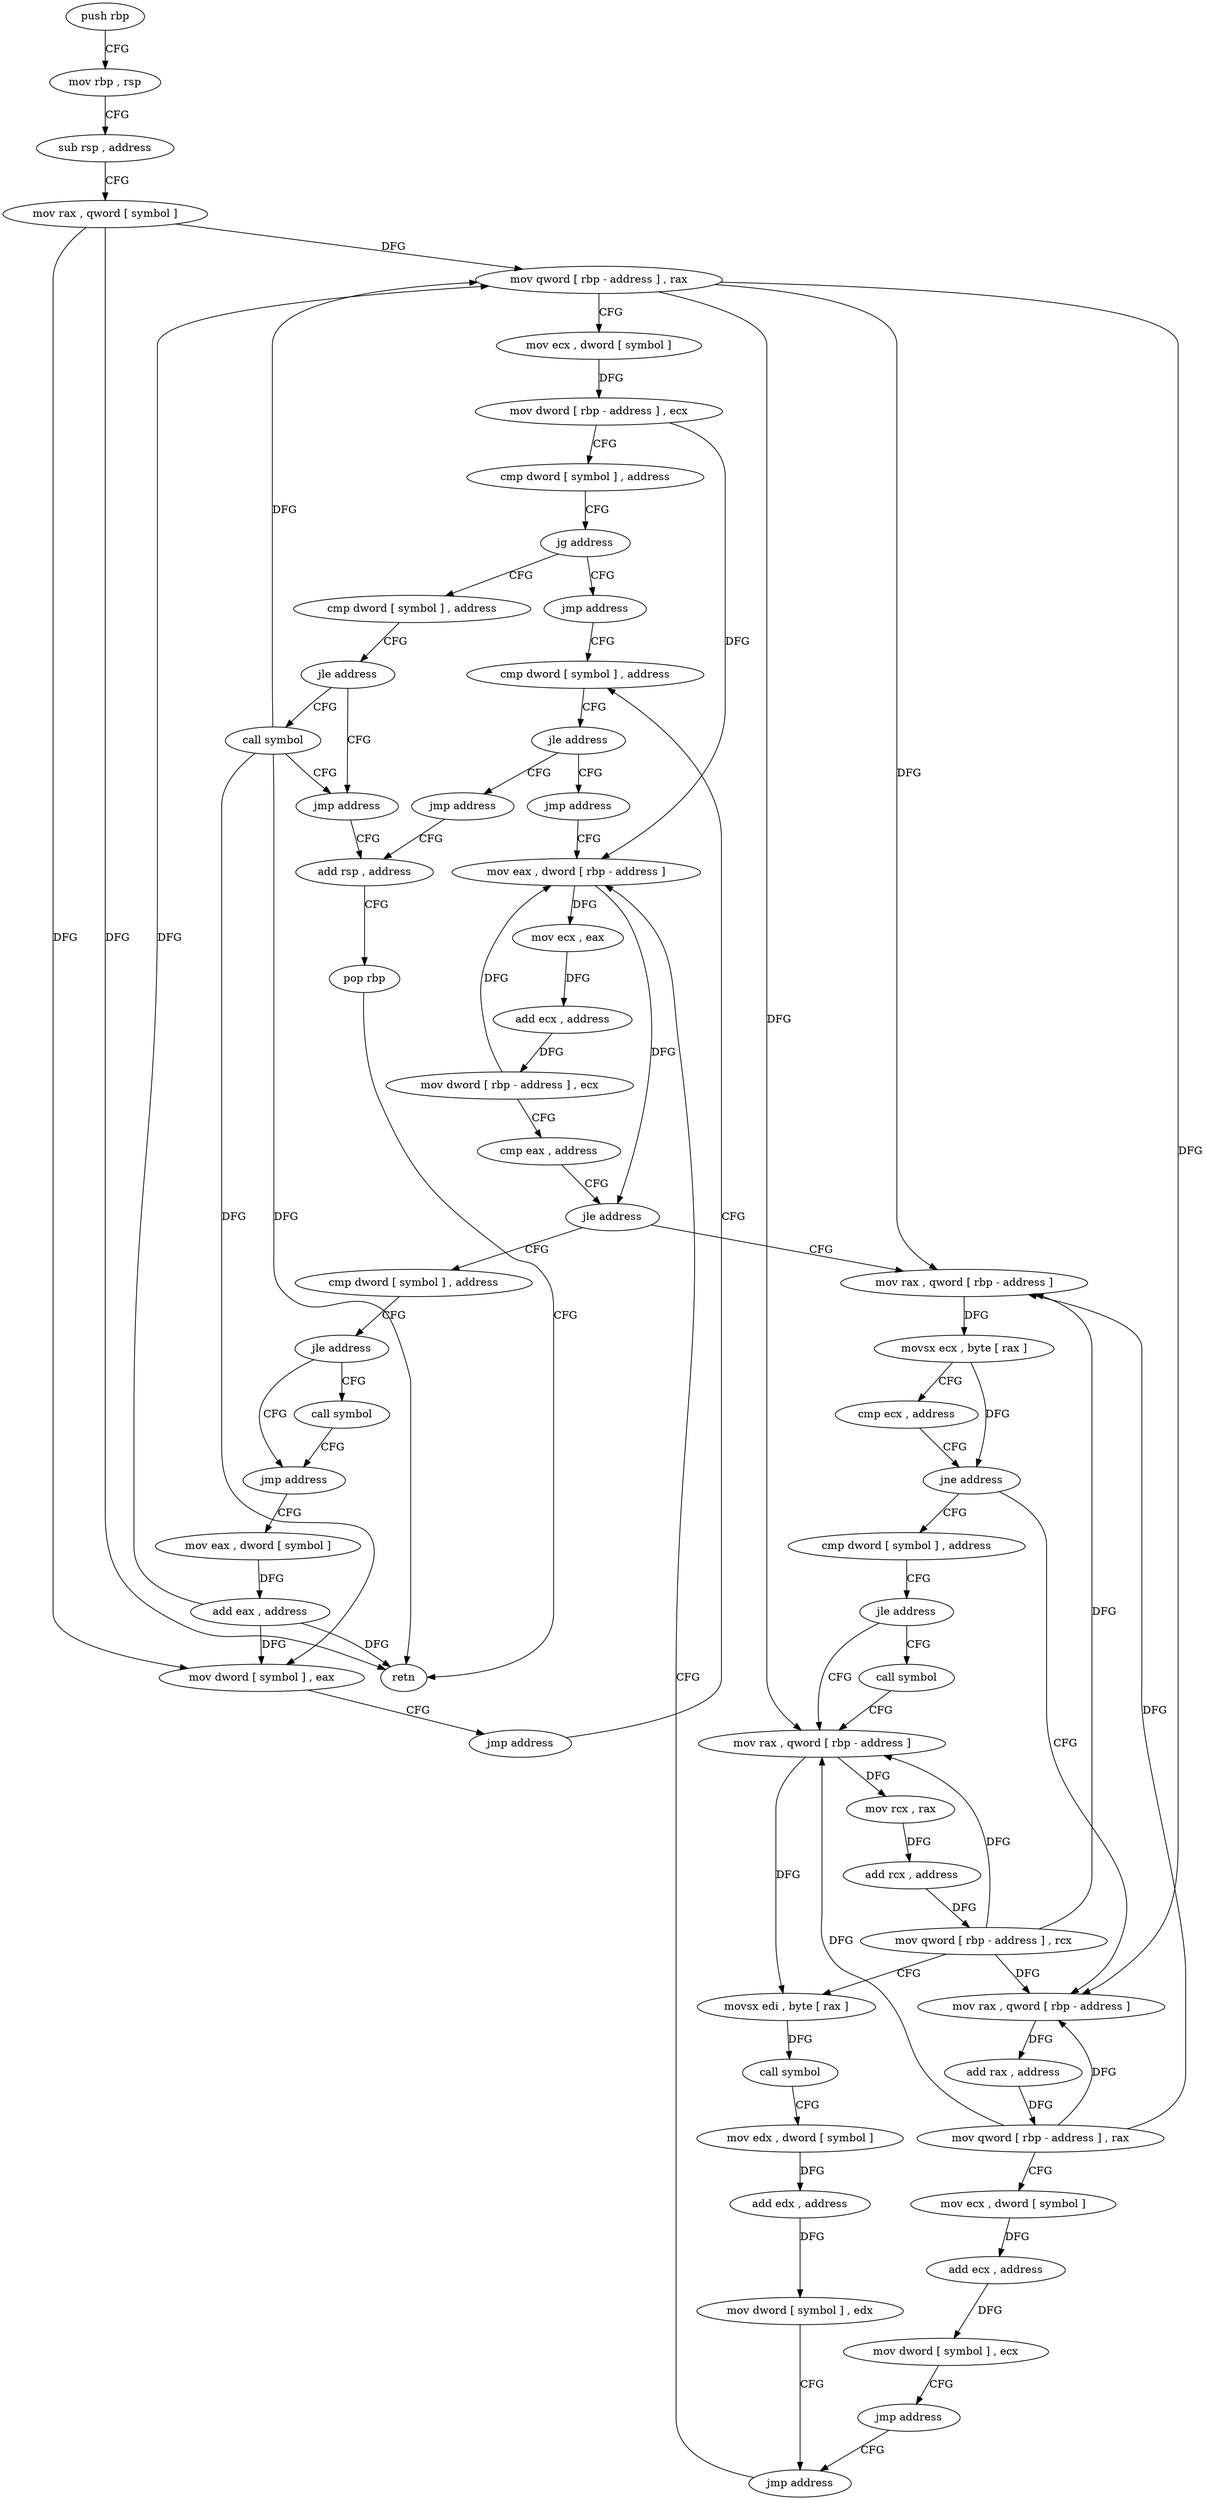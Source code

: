 digraph "func" {
"4236240" [label = "push rbp" ]
"4236241" [label = "mov rbp , rsp" ]
"4236244" [label = "sub rsp , address" ]
"4236248" [label = "mov rax , qword [ symbol ]" ]
"4236256" [label = "mov qword [ rbp - address ] , rax" ]
"4236260" [label = "mov ecx , dword [ symbol ]" ]
"4236267" [label = "mov dword [ rbp - address ] , ecx" ]
"4236270" [label = "cmp dword [ symbol ] , address" ]
"4236278" [label = "jg address" ]
"4236308" [label = "jmp address" ]
"4236284" [label = "cmp dword [ symbol ] , address" ]
"4236313" [label = "cmp dword [ symbol ] , address" ]
"4236292" [label = "jle address" ]
"4236303" [label = "jmp address" ]
"4236298" [label = "call symbol" ]
"4236321" [label = "jle address" ]
"4236517" [label = "jmp address" ]
"4236327" [label = "jmp address" ]
"4236522" [label = "add rsp , address" ]
"4236332" [label = "mov eax , dword [ rbp - address ]" ]
"4236526" [label = "pop rbp" ]
"4236527" [label = "retn" ]
"4236335" [label = "mov ecx , eax" ]
"4236337" [label = "add ecx , address" ]
"4236340" [label = "mov dword [ rbp - address ] , ecx" ]
"4236343" [label = "cmp eax , address" ]
"4236346" [label = "jle address" ]
"4236471" [label = "cmp dword [ symbol ] , address" ]
"4236352" [label = "mov rax , qword [ rbp - address ]" ]
"4236479" [label = "jle address" ]
"4236490" [label = "jmp address" ]
"4236485" [label = "call symbol" ]
"4236356" [label = "movsx ecx , byte [ rax ]" ]
"4236359" [label = "cmp ecx , address" ]
"4236362" [label = "jne address" ]
"4236404" [label = "cmp dword [ symbol ] , address" ]
"4236368" [label = "mov rax , qword [ rbp - address ]" ]
"4236495" [label = "mov eax , dword [ symbol ]" ]
"4236412" [label = "jle address" ]
"4236423" [label = "mov rax , qword [ rbp - address ]" ]
"4236418" [label = "call symbol" ]
"4236372" [label = "add rax , address" ]
"4236378" [label = "mov qword [ rbp - address ] , rax" ]
"4236382" [label = "mov ecx , dword [ symbol ]" ]
"4236389" [label = "add ecx , address" ]
"4236392" [label = "mov dword [ symbol ] , ecx" ]
"4236399" [label = "jmp address" ]
"4236466" [label = "jmp address" ]
"4236502" [label = "add eax , address" ]
"4236505" [label = "mov dword [ symbol ] , eax" ]
"4236512" [label = "jmp address" ]
"4236427" [label = "mov rcx , rax" ]
"4236430" [label = "add rcx , address" ]
"4236437" [label = "mov qword [ rbp - address ] , rcx" ]
"4236441" [label = "movsx edi , byte [ rax ]" ]
"4236444" [label = "call symbol" ]
"4236449" [label = "mov edx , dword [ symbol ]" ]
"4236456" [label = "add edx , address" ]
"4236459" [label = "mov dword [ symbol ] , edx" ]
"4236240" -> "4236241" [ label = "CFG" ]
"4236241" -> "4236244" [ label = "CFG" ]
"4236244" -> "4236248" [ label = "CFG" ]
"4236248" -> "4236256" [ label = "DFG" ]
"4236248" -> "4236527" [ label = "DFG" ]
"4236248" -> "4236505" [ label = "DFG" ]
"4236256" -> "4236260" [ label = "CFG" ]
"4236256" -> "4236352" [ label = "DFG" ]
"4236256" -> "4236368" [ label = "DFG" ]
"4236256" -> "4236423" [ label = "DFG" ]
"4236260" -> "4236267" [ label = "DFG" ]
"4236267" -> "4236270" [ label = "CFG" ]
"4236267" -> "4236332" [ label = "DFG" ]
"4236270" -> "4236278" [ label = "CFG" ]
"4236278" -> "4236308" [ label = "CFG" ]
"4236278" -> "4236284" [ label = "CFG" ]
"4236308" -> "4236313" [ label = "CFG" ]
"4236284" -> "4236292" [ label = "CFG" ]
"4236313" -> "4236321" [ label = "CFG" ]
"4236292" -> "4236303" [ label = "CFG" ]
"4236292" -> "4236298" [ label = "CFG" ]
"4236303" -> "4236522" [ label = "CFG" ]
"4236298" -> "4236303" [ label = "CFG" ]
"4236298" -> "4236256" [ label = "DFG" ]
"4236298" -> "4236527" [ label = "DFG" ]
"4236298" -> "4236505" [ label = "DFG" ]
"4236321" -> "4236517" [ label = "CFG" ]
"4236321" -> "4236327" [ label = "CFG" ]
"4236517" -> "4236522" [ label = "CFG" ]
"4236327" -> "4236332" [ label = "CFG" ]
"4236522" -> "4236526" [ label = "CFG" ]
"4236332" -> "4236335" [ label = "DFG" ]
"4236332" -> "4236346" [ label = "DFG" ]
"4236526" -> "4236527" [ label = "CFG" ]
"4236335" -> "4236337" [ label = "DFG" ]
"4236337" -> "4236340" [ label = "DFG" ]
"4236340" -> "4236343" [ label = "CFG" ]
"4236340" -> "4236332" [ label = "DFG" ]
"4236343" -> "4236346" [ label = "CFG" ]
"4236346" -> "4236471" [ label = "CFG" ]
"4236346" -> "4236352" [ label = "CFG" ]
"4236471" -> "4236479" [ label = "CFG" ]
"4236352" -> "4236356" [ label = "DFG" ]
"4236479" -> "4236490" [ label = "CFG" ]
"4236479" -> "4236485" [ label = "CFG" ]
"4236490" -> "4236495" [ label = "CFG" ]
"4236485" -> "4236490" [ label = "CFG" ]
"4236356" -> "4236359" [ label = "CFG" ]
"4236356" -> "4236362" [ label = "DFG" ]
"4236359" -> "4236362" [ label = "CFG" ]
"4236362" -> "4236404" [ label = "CFG" ]
"4236362" -> "4236368" [ label = "CFG" ]
"4236404" -> "4236412" [ label = "CFG" ]
"4236368" -> "4236372" [ label = "DFG" ]
"4236495" -> "4236502" [ label = "DFG" ]
"4236412" -> "4236423" [ label = "CFG" ]
"4236412" -> "4236418" [ label = "CFG" ]
"4236423" -> "4236427" [ label = "DFG" ]
"4236423" -> "4236441" [ label = "DFG" ]
"4236418" -> "4236423" [ label = "CFG" ]
"4236372" -> "4236378" [ label = "DFG" ]
"4236378" -> "4236382" [ label = "CFG" ]
"4236378" -> "4236352" [ label = "DFG" ]
"4236378" -> "4236368" [ label = "DFG" ]
"4236378" -> "4236423" [ label = "DFG" ]
"4236382" -> "4236389" [ label = "DFG" ]
"4236389" -> "4236392" [ label = "DFG" ]
"4236392" -> "4236399" [ label = "CFG" ]
"4236399" -> "4236466" [ label = "CFG" ]
"4236466" -> "4236332" [ label = "CFG" ]
"4236502" -> "4236505" [ label = "DFG" ]
"4236502" -> "4236256" [ label = "DFG" ]
"4236502" -> "4236527" [ label = "DFG" ]
"4236505" -> "4236512" [ label = "CFG" ]
"4236512" -> "4236313" [ label = "CFG" ]
"4236427" -> "4236430" [ label = "DFG" ]
"4236430" -> "4236437" [ label = "DFG" ]
"4236437" -> "4236441" [ label = "CFG" ]
"4236437" -> "4236352" [ label = "DFG" ]
"4236437" -> "4236368" [ label = "DFG" ]
"4236437" -> "4236423" [ label = "DFG" ]
"4236441" -> "4236444" [ label = "DFG" ]
"4236444" -> "4236449" [ label = "CFG" ]
"4236449" -> "4236456" [ label = "DFG" ]
"4236456" -> "4236459" [ label = "DFG" ]
"4236459" -> "4236466" [ label = "CFG" ]
}

